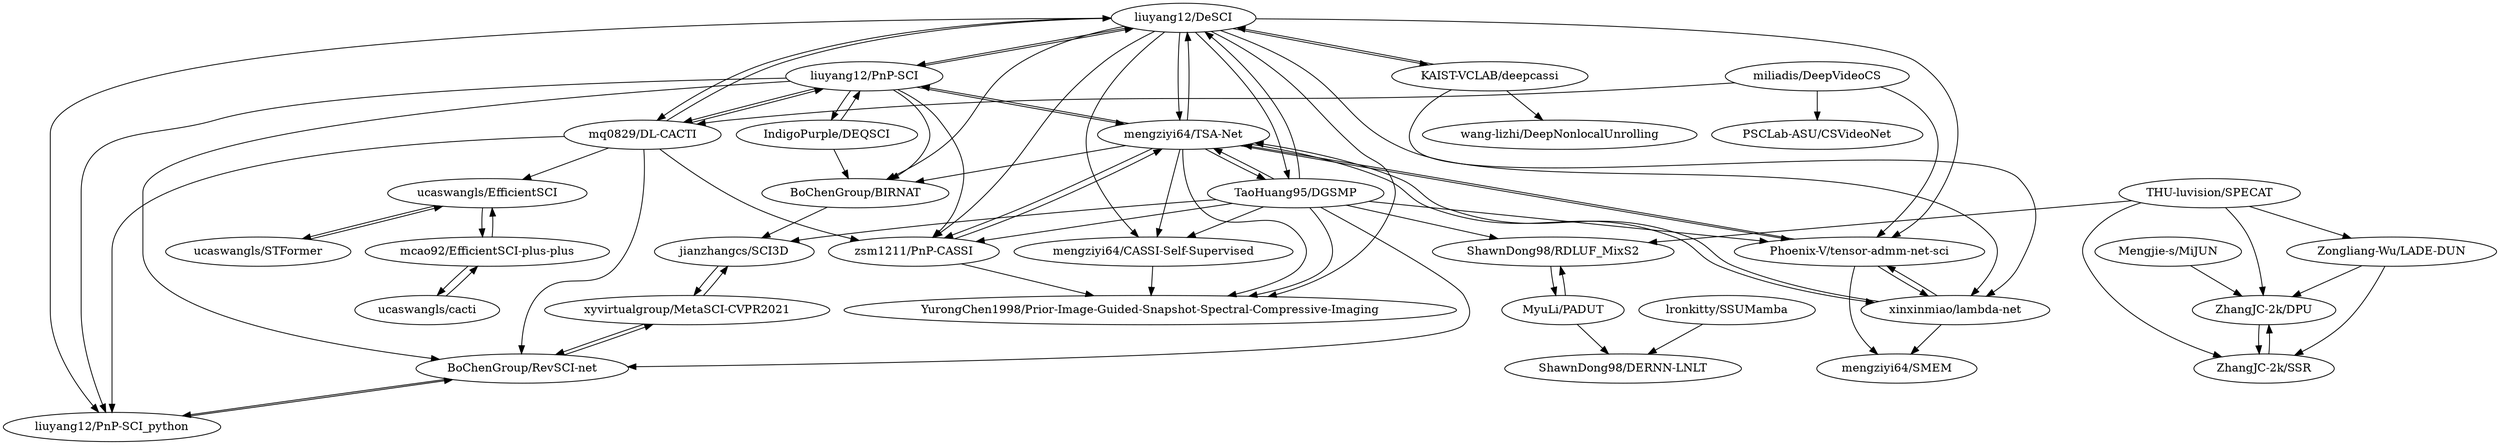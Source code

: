 digraph G {
"liuyang12/DeSCI" -> "liuyang12/PnP-SCI"
"liuyang12/DeSCI" -> "mengziyi64/TSA-Net"
"liuyang12/DeSCI" -> "TaoHuang95/DGSMP"
"liuyang12/DeSCI" -> "zsm1211/PnP-CASSI"
"liuyang12/DeSCI" -> "liuyang12/PnP-SCI_python"
"liuyang12/DeSCI" -> "Phoenix-V/tensor-admm-net-sci"
"liuyang12/DeSCI" -> "mq0829/DL-CACTI"
"liuyang12/DeSCI" -> "xinxinmiao/lambda-net"
"liuyang12/DeSCI" -> "BoChenGroup/BIRNAT"
"liuyang12/DeSCI" -> "YurongChen1998/Prior-Image-Guided-Snapshot-Spectral-Compressive-Imaging"
"liuyang12/DeSCI" -> "KAIST-VCLAB/deepcassi"
"liuyang12/DeSCI" -> "mengziyi64/CASSI-Self-Supervised"
"miliadis/DeepVideoCS" -> "PSCLab-ASU/CSVideoNet"
"miliadis/DeepVideoCS" -> "mq0829/DL-CACTI"
"miliadis/DeepVideoCS" -> "Phoenix-V/tensor-admm-net-sci"
"KAIST-VCLAB/deepcassi" -> "wang-lizhi/DeepNonlocalUnrolling"
"KAIST-VCLAB/deepcassi" -> "xinxinmiao/lambda-net"
"KAIST-VCLAB/deepcassi" -> "liuyang12/DeSCI"
"Phoenix-V/tensor-admm-net-sci" -> "mengziyi64/TSA-Net"
"Phoenix-V/tensor-admm-net-sci" -> "mengziyi64/SMEM"
"Phoenix-V/tensor-admm-net-sci" -> "xinxinmiao/lambda-net"
"xinxinmiao/lambda-net" -> "mengziyi64/SMEM"
"xinxinmiao/lambda-net" -> "Phoenix-V/tensor-admm-net-sci"
"xinxinmiao/lambda-net" -> "mengziyi64/TSA-Net"
"mengziyi64/TSA-Net" -> "TaoHuang95/DGSMP"
"mengziyi64/TSA-Net" -> "zsm1211/PnP-CASSI"
"mengziyi64/TSA-Net" -> "liuyang12/DeSCI"
"mengziyi64/TSA-Net" -> "Phoenix-V/tensor-admm-net-sci"
"mengziyi64/TSA-Net" -> "liuyang12/PnP-SCI"
"mengziyi64/TSA-Net" -> "xinxinmiao/lambda-net"
"mengziyi64/TSA-Net" -> "YurongChen1998/Prior-Image-Guided-Snapshot-Spectral-Compressive-Imaging"
"mengziyi64/TSA-Net" -> "mengziyi64/CASSI-Self-Supervised"
"mengziyi64/TSA-Net" -> "BoChenGroup/BIRNAT"
"liuyang12/PnP-SCI" -> "liuyang12/DeSCI"
"liuyang12/PnP-SCI" -> "mq0829/DL-CACTI"
"liuyang12/PnP-SCI" -> "mengziyi64/TSA-Net"
"liuyang12/PnP-SCI" -> "zsm1211/PnP-CASSI"
"liuyang12/PnP-SCI" -> "liuyang12/PnP-SCI_python"
"liuyang12/PnP-SCI" -> "BoChenGroup/RevSCI-net"
"liuyang12/PnP-SCI" -> "BoChenGroup/BIRNAT"
"liuyang12/PnP-SCI" -> "IndigoPurple/DEQSCI"
"BoChenGroup/BIRNAT" -> "jianzhangcs/SCI3D"
"mq0829/DL-CACTI" -> "liuyang12/PnP-SCI"
"mq0829/DL-CACTI" -> "liuyang12/PnP-SCI_python"
"mq0829/DL-CACTI" -> "BoChenGroup/RevSCI-net"
"mq0829/DL-CACTI" -> "ucaswangls/EfficientSCI"
"mq0829/DL-CACTI" -> "zsm1211/PnP-CASSI"
"mq0829/DL-CACTI" -> "liuyang12/DeSCI"
"TaoHuang95/DGSMP" -> "mengziyi64/TSA-Net"
"TaoHuang95/DGSMP" -> "liuyang12/DeSCI"
"TaoHuang95/DGSMP" -> "zsm1211/PnP-CASSI"
"TaoHuang95/DGSMP" -> "BoChenGroup/RevSCI-net"
"TaoHuang95/DGSMP" -> "jianzhangcs/SCI3D"
"TaoHuang95/DGSMP" -> "ShawnDong98/RDLUF_MixS2"
"TaoHuang95/DGSMP" -> "Phoenix-V/tensor-admm-net-sci"
"TaoHuang95/DGSMP" -> "mengziyi64/CASSI-Self-Supervised"
"TaoHuang95/DGSMP" -> "YurongChen1998/Prior-Image-Guided-Snapshot-Spectral-Compressive-Imaging"
"liuyang12/PnP-SCI_python" -> "BoChenGroup/RevSCI-net"
"mengziyi64/CASSI-Self-Supervised" -> "YurongChen1998/Prior-Image-Guided-Snapshot-Spectral-Compressive-Imaging"
"zsm1211/PnP-CASSI" -> "YurongChen1998/Prior-Image-Guided-Snapshot-Spectral-Compressive-Imaging"
"zsm1211/PnP-CASSI" -> "mengziyi64/TSA-Net"
"BoChenGroup/RevSCI-net" -> "xyvirtualgroup/MetaSCI-CVPR2021"
"BoChenGroup/RevSCI-net" -> "liuyang12/PnP-SCI_python"
"xyvirtualgroup/MetaSCI-CVPR2021" -> "BoChenGroup/RevSCI-net"
"xyvirtualgroup/MetaSCI-CVPR2021" -> "jianzhangcs/SCI3D"
"jianzhangcs/SCI3D" -> "xyvirtualgroup/MetaSCI-CVPR2021"
"ShawnDong98/RDLUF_MixS2" -> "MyuLi/PADUT"
"ucaswangls/STFormer" -> "ucaswangls/EfficientSCI"
"IndigoPurple/DEQSCI" -> "BoChenGroup/BIRNAT"
"IndigoPurple/DEQSCI" -> "liuyang12/PnP-SCI"
"ucaswangls/cacti" -> "mcao92/EfficientSCI-plus-plus"
"MyuLi/PADUT" -> "ShawnDong98/RDLUF_MixS2"
"MyuLi/PADUT" -> "ShawnDong98/DERNN-LNLT"
"ucaswangls/EfficientSCI" -> "mcao92/EfficientSCI-plus-plus"
"ucaswangls/EfficientSCI" -> "ucaswangls/STFormer"
"ZhangJC-2k/DPU" -> "ZhangJC-2k/SSR"
"ZhangJC-2k/SSR" -> "ZhangJC-2k/DPU"
"THU-luvision/SPECAT" -> "ZhangJC-2k/DPU"
"THU-luvision/SPECAT" -> "Zongliang-Wu/LADE-DUN"
"THU-luvision/SPECAT" -> "ShawnDong98/RDLUF_MixS2"
"THU-luvision/SPECAT" -> "ZhangJC-2k/SSR"
"lronkitty/SSUMamba" -> "ShawnDong98/DERNN-LNLT"
"Zongliang-Wu/LADE-DUN" -> "ZhangJC-2k/DPU"
"Zongliang-Wu/LADE-DUN" -> "ZhangJC-2k/SSR"
"mcao92/EfficientSCI-plus-plus" -> "ucaswangls/EfficientSCI"
"mcao92/EfficientSCI-plus-plus" -> "ucaswangls/cacti"
"Mengjie-s/MiJUN" -> "ZhangJC-2k/DPU"
"liuyang12/DeSCI" ["l"="3.828,44.065"]
"liuyang12/PnP-SCI" ["l"="3.841,44.074"]
"mengziyi64/TSA-Net" ["l"="3.821,44.058"]
"TaoHuang95/DGSMP" ["l"="3.838,44.054"]
"zsm1211/PnP-CASSI" ["l"="3.826,44.074"]
"liuyang12/PnP-SCI_python" ["l"="3.86,44.077"]
"Phoenix-V/tensor-admm-net-sci" ["l"="3.816,44.044"]
"mq0829/DL-CACTI" ["l"="3.853,44.057"]
"xinxinmiao/lambda-net" ["l"="3.802,44.054"]
"BoChenGroup/BIRNAT" ["l"="3.851,44.068"]
"YurongChen1998/Prior-Image-Guided-Snapshot-Spectral-Compressive-Imaging" ["l"="3.81,44.063"]
"KAIST-VCLAB/deepcassi" ["l"="3.793,44.07"]
"mengziyi64/CASSI-Self-Supervised" ["l"="3.811,44.073"]
"miliadis/DeepVideoCS" ["l"="3.833,44.03"]
"PSCLab-ASU/CSVideoNet" ["l"="3.82,44.013"]
"wang-lizhi/DeepNonlocalUnrolling" ["l"="3.77,44.077"]
"mengziyi64/SMEM" ["l"="3.79,44.04"]
"BoChenGroup/RevSCI-net" ["l"="3.867,44.067"]
"IndigoPurple/DEQSCI" ["l"="3.847,44.089"]
"jianzhangcs/SCI3D" ["l"="3.871,44.058"]
"ucaswangls/EfficientSCI" ["l"="3.889,44.035"]
"ShawnDong98/RDLUF_MixS2" ["l"="3.874,44.03"]
"xyvirtualgroup/MetaSCI-CVPR2021" ["l"="3.885,44.067"]
"MyuLi/PADUT" ["l"="3.871,44.011"]
"ucaswangls/STFormer" ["l"="3.892,44.021"]
"ucaswangls/cacti" ["l"="3.919,44.011"]
"mcao92/EfficientSCI-plus-plus" ["l"="3.908,44.023"]
"ShawnDong98/DERNN-LNLT" ["l"="3.871,43.99"]
"ZhangJC-2k/DPU" ["l"="3.953,44.038"]
"ZhangJC-2k/SSR" ["l"="3.942,44.031"]
"THU-luvision/SPECAT" ["l"="3.922,44.036"]
"Zongliang-Wu/LADE-DUN" ["l"="3.94,44.046"]
"lronkitty/SSUMamba" ["l"="3.871,43.973"]
"Mengjie-s/MiJUN" ["l"="3.976,44.038"]
}
